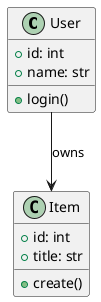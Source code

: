@startuml class-diagram
class User {
    +id: int
    +name: str
    +login()
}

class Item {
    +id: int
    +title: str
    +create()
}

User --> Item : owns
@enduml
